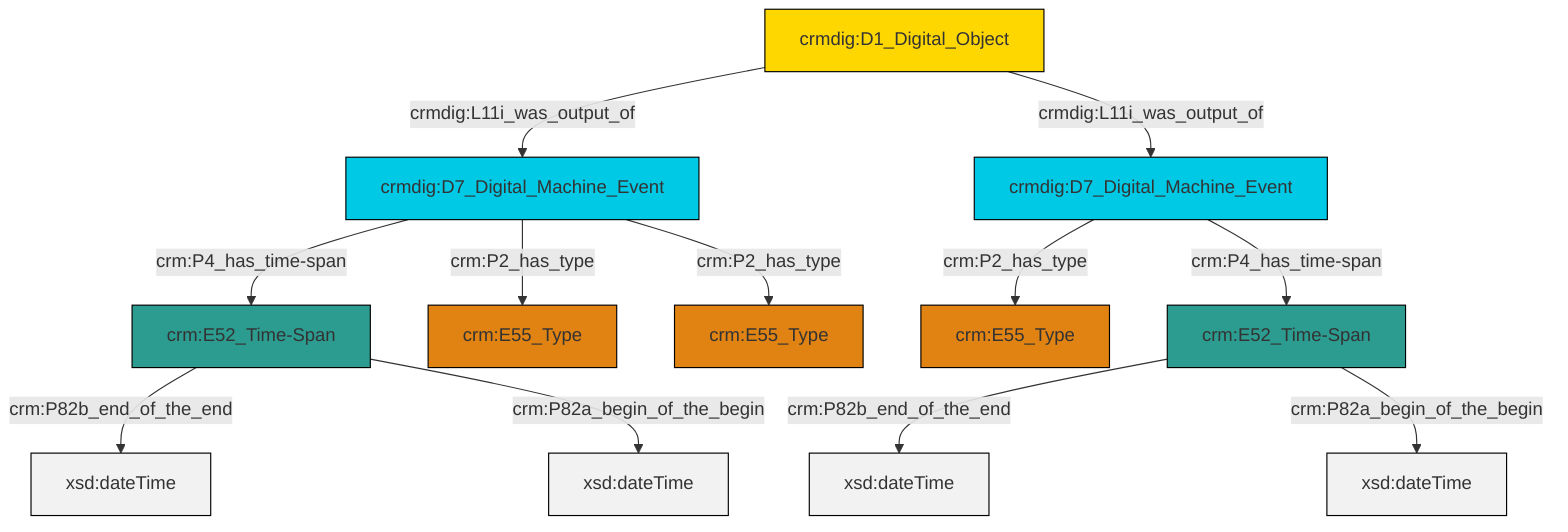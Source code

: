 graph TD
classDef Literal fill:#f2f2f2,stroke:#000000;
classDef CRM_Entity fill:#FFFFFF,stroke:#000000;
classDef Temporal_Entity fill:#00C9E6, stroke:#000000;
classDef Type fill:#E18312, stroke:#000000;
classDef Time-Span fill:#2C9C91, stroke:#000000;
classDef Appellation fill:#FFEB7F, stroke:#000000;
classDef Place fill:#008836, stroke:#000000;
classDef Persistent_Item fill:#B266B2, stroke:#000000;
classDef Conceptual_Object fill:#FFD700, stroke:#000000;
classDef Physical_Thing fill:#D2B48C, stroke:#000000;
classDef Actor fill:#f58aad, stroke:#000000;
classDef PC_Classes fill:#4ce600, stroke:#000000;
classDef Multi fill:#cccccc,stroke:#000000;

0["crmdig:D7_Digital_Machine_Event"]:::Temporal_Entity -->|crm:P4_has_time-span| 1["crm:E52_Time-Span"]:::Time-Span
1["crm:E52_Time-Span"]:::Time-Span -->|crm:P82b_end_of_the_end| 2[xsd:dateTime]:::Literal
0["crmdig:D7_Digital_Machine_Event"]:::Temporal_Entity -->|crm:P2_has_type| 3["crm:E55_Type"]:::Type
6["crmdig:D1_Digital_Object"]:::Conceptual_Object -->|crmdig:L11i_was_output_of| 0["crmdig:D7_Digital_Machine_Event"]:::Temporal_Entity
8["crmdig:D7_Digital_Machine_Event"]:::Temporal_Entity -->|crm:P2_has_type| 4["crm:E55_Type"]:::Type
6["crmdig:D1_Digital_Object"]:::Conceptual_Object -->|crmdig:L11i_was_output_of| 8["crmdig:D7_Digital_Machine_Event"]:::Temporal_Entity
0["crmdig:D7_Digital_Machine_Event"]:::Temporal_Entity -->|crm:P2_has_type| 16["crm:E55_Type"]:::Type
9["crm:E52_Time-Span"]:::Time-Span -->|crm:P82b_end_of_the_end| 17[xsd:dateTime]:::Literal
9["crm:E52_Time-Span"]:::Time-Span -->|crm:P82a_begin_of_the_begin| 18[xsd:dateTime]:::Literal
1["crm:E52_Time-Span"]:::Time-Span -->|crm:P82a_begin_of_the_begin| 19[xsd:dateTime]:::Literal
8["crmdig:D7_Digital_Machine_Event"]:::Temporal_Entity -->|crm:P4_has_time-span| 9["crm:E52_Time-Span"]:::Time-Span